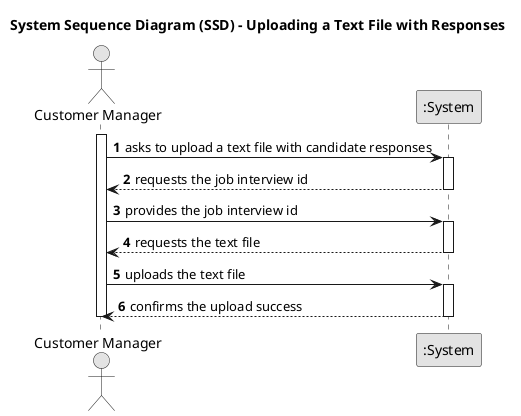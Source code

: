 @startuml
skinparam monochrome true
skinparam packageStyle rectangle
skinparam shadowing false

title System Sequence Diagram (SSD) - Uploading a Text File with Responses

autonumber

actor "Customer Manager" as CMAN
participant ":System" as System

activate CMAN

    CMAN -> System : asks to upload a text file with candidate responses
    activate System


       System --> CMAN : requests the job interview id
    deactivate System

    CMAN -> System : provides the job interview id
    activate System

       System --> CMAN : requests the text file
    deactivate System

    CMAN -> System : uploads the text file
    activate System

       System --> CMAN : confirms the upload success
    deactivate System

deactivate CMAN

@enduml